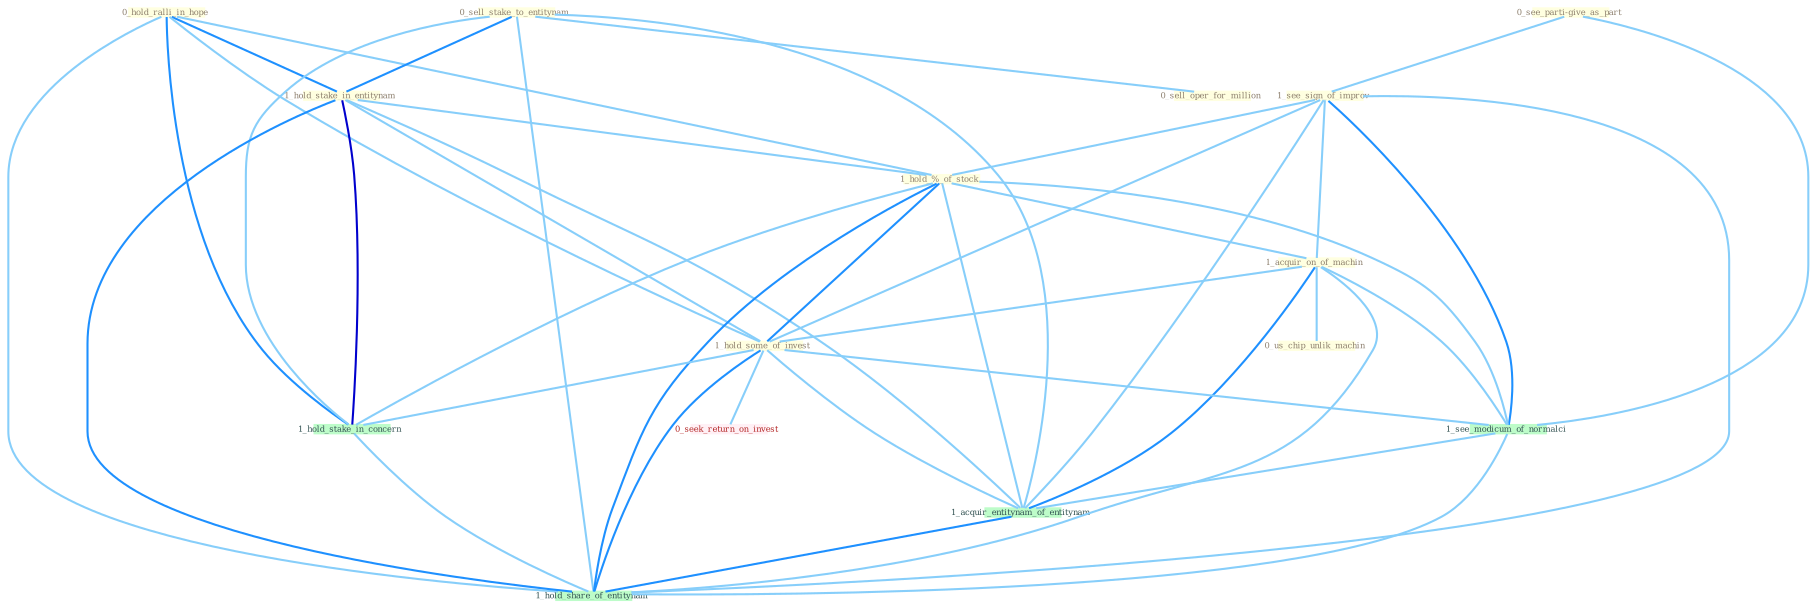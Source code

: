 Graph G{ 
    node
    [shape=polygon,style=filled,width=.5,height=.06,color="#BDFCC9",fixedsize=true,fontsize=4,
    fontcolor="#2f4f4f"];
    {node
    [color="#ffffe0", fontcolor="#8b7d6b"] "0_hold_ralli_in_hope " "0_sell_stake_to_entitynam " "0_see_parti-give_as_part " "0_sell_oper_for_million " "1_see_sign_of_improv " "1_hold_stake_in_entitynam " "1_hold_%_of_stock " "1_acquir_on_of_machin " "0_us_chip_unlik_machin " "1_hold_some_of_invest "}
{node [color="#fff0f5", fontcolor="#b22222"] "0_seek_return_on_invest "}
edge [color="#B0E2FF"];

	"0_hold_ralli_in_hope " -- "1_hold_stake_in_entitynam " [w="2", color="#1e90ff" , len=0.8];
	"0_hold_ralli_in_hope " -- "1_hold_%_of_stock " [w="1", color="#87cefa" ];
	"0_hold_ralli_in_hope " -- "1_hold_some_of_invest " [w="1", color="#87cefa" ];
	"0_hold_ralli_in_hope " -- "1_hold_stake_in_concern " [w="2", color="#1e90ff" , len=0.8];
	"0_hold_ralli_in_hope " -- "1_hold_share_of_entitynam " [w="1", color="#87cefa" ];
	"0_sell_stake_to_entitynam " -- "0_sell_oper_for_million " [w="1", color="#87cefa" ];
	"0_sell_stake_to_entitynam " -- "1_hold_stake_in_entitynam " [w="2", color="#1e90ff" , len=0.8];
	"0_sell_stake_to_entitynam " -- "1_hold_stake_in_concern " [w="1", color="#87cefa" ];
	"0_sell_stake_to_entitynam " -- "1_acquir_entitynam_of_entitynam " [w="1", color="#87cefa" ];
	"0_sell_stake_to_entitynam " -- "1_hold_share_of_entitynam " [w="1", color="#87cefa" ];
	"0_see_parti-give_as_part " -- "1_see_sign_of_improv " [w="1", color="#87cefa" ];
	"0_see_parti-give_as_part " -- "1_see_modicum_of_normalci " [w="1", color="#87cefa" ];
	"1_see_sign_of_improv " -- "1_hold_%_of_stock " [w="1", color="#87cefa" ];
	"1_see_sign_of_improv " -- "1_acquir_on_of_machin " [w="1", color="#87cefa" ];
	"1_see_sign_of_improv " -- "1_hold_some_of_invest " [w="1", color="#87cefa" ];
	"1_see_sign_of_improv " -- "1_see_modicum_of_normalci " [w="2", color="#1e90ff" , len=0.8];
	"1_see_sign_of_improv " -- "1_acquir_entitynam_of_entitynam " [w="1", color="#87cefa" ];
	"1_see_sign_of_improv " -- "1_hold_share_of_entitynam " [w="1", color="#87cefa" ];
	"1_hold_stake_in_entitynam " -- "1_hold_%_of_stock " [w="1", color="#87cefa" ];
	"1_hold_stake_in_entitynam " -- "1_hold_some_of_invest " [w="1", color="#87cefa" ];
	"1_hold_stake_in_entitynam " -- "1_hold_stake_in_concern " [w="3", color="#0000cd" , len=0.6];
	"1_hold_stake_in_entitynam " -- "1_acquir_entitynam_of_entitynam " [w="1", color="#87cefa" ];
	"1_hold_stake_in_entitynam " -- "1_hold_share_of_entitynam " [w="2", color="#1e90ff" , len=0.8];
	"1_hold_%_of_stock " -- "1_acquir_on_of_machin " [w="1", color="#87cefa" ];
	"1_hold_%_of_stock " -- "1_hold_some_of_invest " [w="2", color="#1e90ff" , len=0.8];
	"1_hold_%_of_stock " -- "1_hold_stake_in_concern " [w="1", color="#87cefa" ];
	"1_hold_%_of_stock " -- "1_see_modicum_of_normalci " [w="1", color="#87cefa" ];
	"1_hold_%_of_stock " -- "1_acquir_entitynam_of_entitynam " [w="1", color="#87cefa" ];
	"1_hold_%_of_stock " -- "1_hold_share_of_entitynam " [w="2", color="#1e90ff" , len=0.8];
	"1_acquir_on_of_machin " -- "0_us_chip_unlik_machin " [w="1", color="#87cefa" ];
	"1_acquir_on_of_machin " -- "1_hold_some_of_invest " [w="1", color="#87cefa" ];
	"1_acquir_on_of_machin " -- "1_see_modicum_of_normalci " [w="1", color="#87cefa" ];
	"1_acquir_on_of_machin " -- "1_acquir_entitynam_of_entitynam " [w="2", color="#1e90ff" , len=0.8];
	"1_acquir_on_of_machin " -- "1_hold_share_of_entitynam " [w="1", color="#87cefa" ];
	"1_hold_some_of_invest " -- "1_hold_stake_in_concern " [w="1", color="#87cefa" ];
	"1_hold_some_of_invest " -- "0_seek_return_on_invest " [w="1", color="#87cefa" ];
	"1_hold_some_of_invest " -- "1_see_modicum_of_normalci " [w="1", color="#87cefa" ];
	"1_hold_some_of_invest " -- "1_acquir_entitynam_of_entitynam " [w="1", color="#87cefa" ];
	"1_hold_some_of_invest " -- "1_hold_share_of_entitynam " [w="2", color="#1e90ff" , len=0.8];
	"1_hold_stake_in_concern " -- "1_hold_share_of_entitynam " [w="1", color="#87cefa" ];
	"1_see_modicum_of_normalci " -- "1_acquir_entitynam_of_entitynam " [w="1", color="#87cefa" ];
	"1_see_modicum_of_normalci " -- "1_hold_share_of_entitynam " [w="1", color="#87cefa" ];
	"1_acquir_entitynam_of_entitynam " -- "1_hold_share_of_entitynam " [w="2", color="#1e90ff" , len=0.8];
}